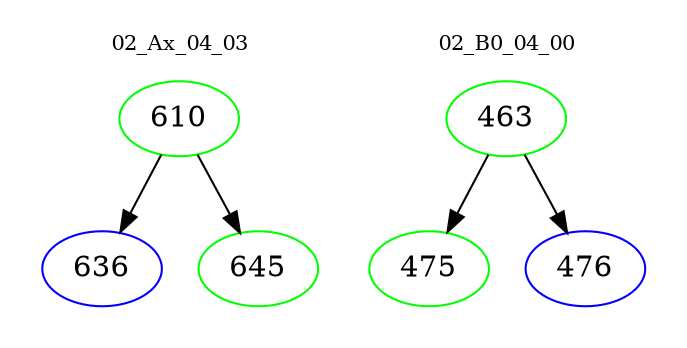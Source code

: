 digraph{
subgraph cluster_0 {
color = white
label = "02_Ax_04_03";
fontsize=10;
T0_610 [label="610", color="green"]
T0_610 -> T0_636 [color="black"]
T0_636 [label="636", color="blue"]
T0_610 -> T0_645 [color="black"]
T0_645 [label="645", color="green"]
}
subgraph cluster_1 {
color = white
label = "02_B0_04_00";
fontsize=10;
T1_463 [label="463", color="green"]
T1_463 -> T1_475 [color="black"]
T1_475 [label="475", color="green"]
T1_463 -> T1_476 [color="black"]
T1_476 [label="476", color="blue"]
}
}
